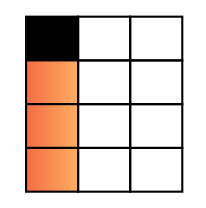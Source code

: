 digraph grafica{
    tbl [
    shape=plaintext
    label=<
    <table border="0" cellborder = "1" cellspacing="0">
    <tr><td bgcolor="black">    </td><td>    </td><td>    </td></tr>  
    <tr><td bgcolor="/rdylgn11/3:/rdylgn11/4">    </td><td>    </td><td>    </td></tr>  
    <tr><td bgcolor="/rdylgn11/3:/rdylgn11/4">    </td><td>    </td><td>    </td></tr>  
    <tr><td bgcolor="/rdylgn11/3:/rdylgn11/4">    </td><td>    </td><td>    </td></tr>  
    </table>
    >];
}